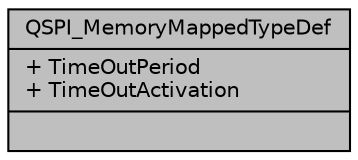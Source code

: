 digraph "QSPI_MemoryMappedTypeDef"
{
  edge [fontname="Helvetica",fontsize="10",labelfontname="Helvetica",labelfontsize="10"];
  node [fontname="Helvetica",fontsize="10",shape=record];
  Node1 [label="{QSPI_MemoryMappedTypeDef\n|+ TimeOutPeriod\l+ TimeOutActivation\l|}",height=0.2,width=0.4,color="black", fillcolor="grey75", style="filled", fontcolor="black"];
}
